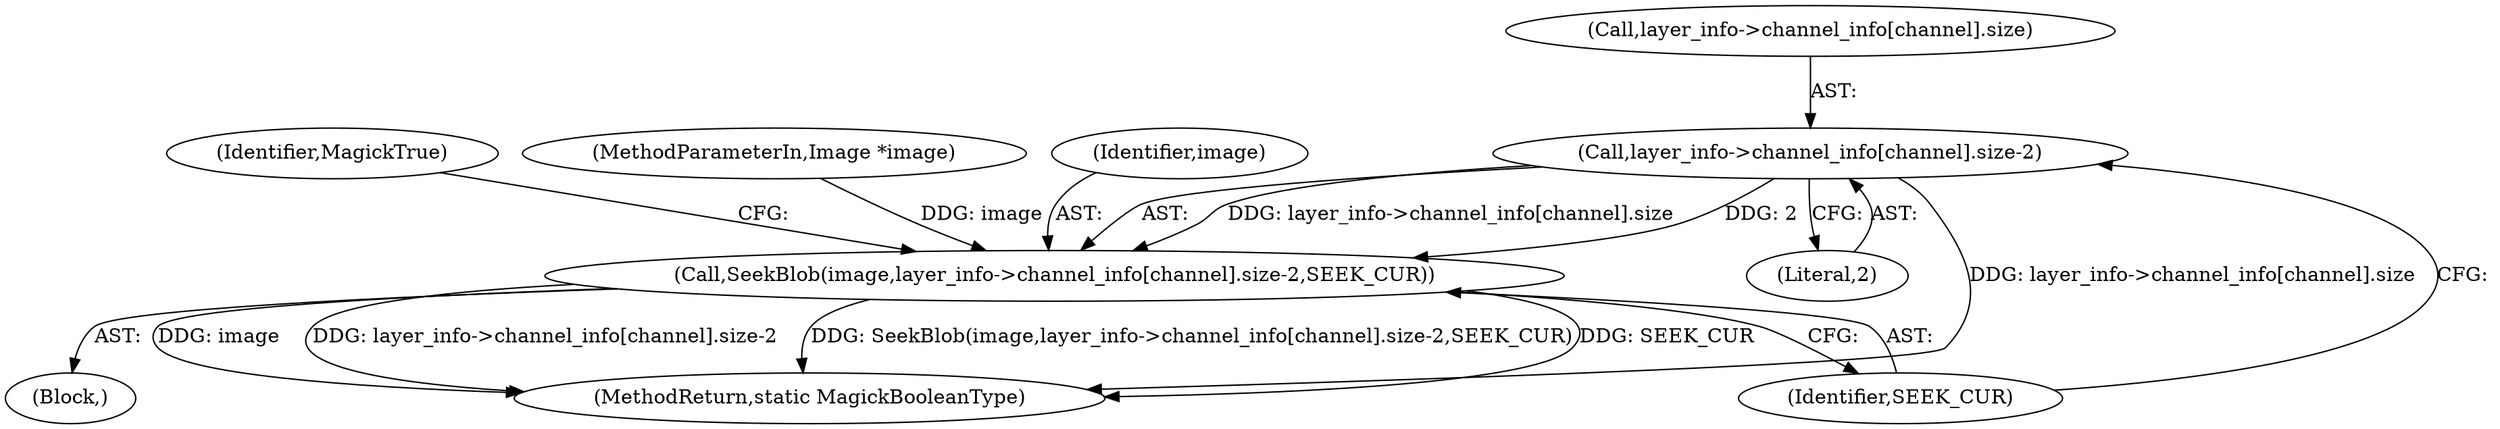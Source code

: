 digraph "1_ImageMagick_04a567494786d5bb50894fc8bb8fea0cf496bea8@del" {
"1000195" [label="(Call,layer_info->channel_info[channel].size-2)"];
"1000193" [label="(Call,SeekBlob(image,layer_info->channel_info[channel].size-2,SEEK_CUR))"];
"1000192" [label="(Block,)"];
"1000204" [label="(Identifier,SEEK_CUR)"];
"1000193" [label="(Call,SeekBlob(image,layer_info->channel_info[channel].size-2,SEEK_CUR))"];
"1000206" [label="(Identifier,MagickTrue)"];
"1000102" [label="(MethodParameterIn,Image *image)"];
"1000203" [label="(Literal,2)"];
"1000194" [label="(Identifier,image)"];
"1000196" [label="(Call,layer_info->channel_info[channel].size)"];
"1000195" [label="(Call,layer_info->channel_info[channel].size-2)"];
"1000395" [label="(MethodReturn,static MagickBooleanType)"];
"1000195" -> "1000193"  [label="AST: "];
"1000195" -> "1000203"  [label="CFG: "];
"1000196" -> "1000195"  [label="AST: "];
"1000203" -> "1000195"  [label="AST: "];
"1000204" -> "1000195"  [label="CFG: "];
"1000195" -> "1000395"  [label="DDG: layer_info->channel_info[channel].size"];
"1000195" -> "1000193"  [label="DDG: layer_info->channel_info[channel].size"];
"1000195" -> "1000193"  [label="DDG: 2"];
"1000193" -> "1000192"  [label="AST: "];
"1000193" -> "1000204"  [label="CFG: "];
"1000194" -> "1000193"  [label="AST: "];
"1000204" -> "1000193"  [label="AST: "];
"1000206" -> "1000193"  [label="CFG: "];
"1000193" -> "1000395"  [label="DDG: image"];
"1000193" -> "1000395"  [label="DDG: layer_info->channel_info[channel].size-2"];
"1000193" -> "1000395"  [label="DDG: SeekBlob(image,layer_info->channel_info[channel].size-2,SEEK_CUR)"];
"1000193" -> "1000395"  [label="DDG: SEEK_CUR"];
"1000102" -> "1000193"  [label="DDG: image"];
}
